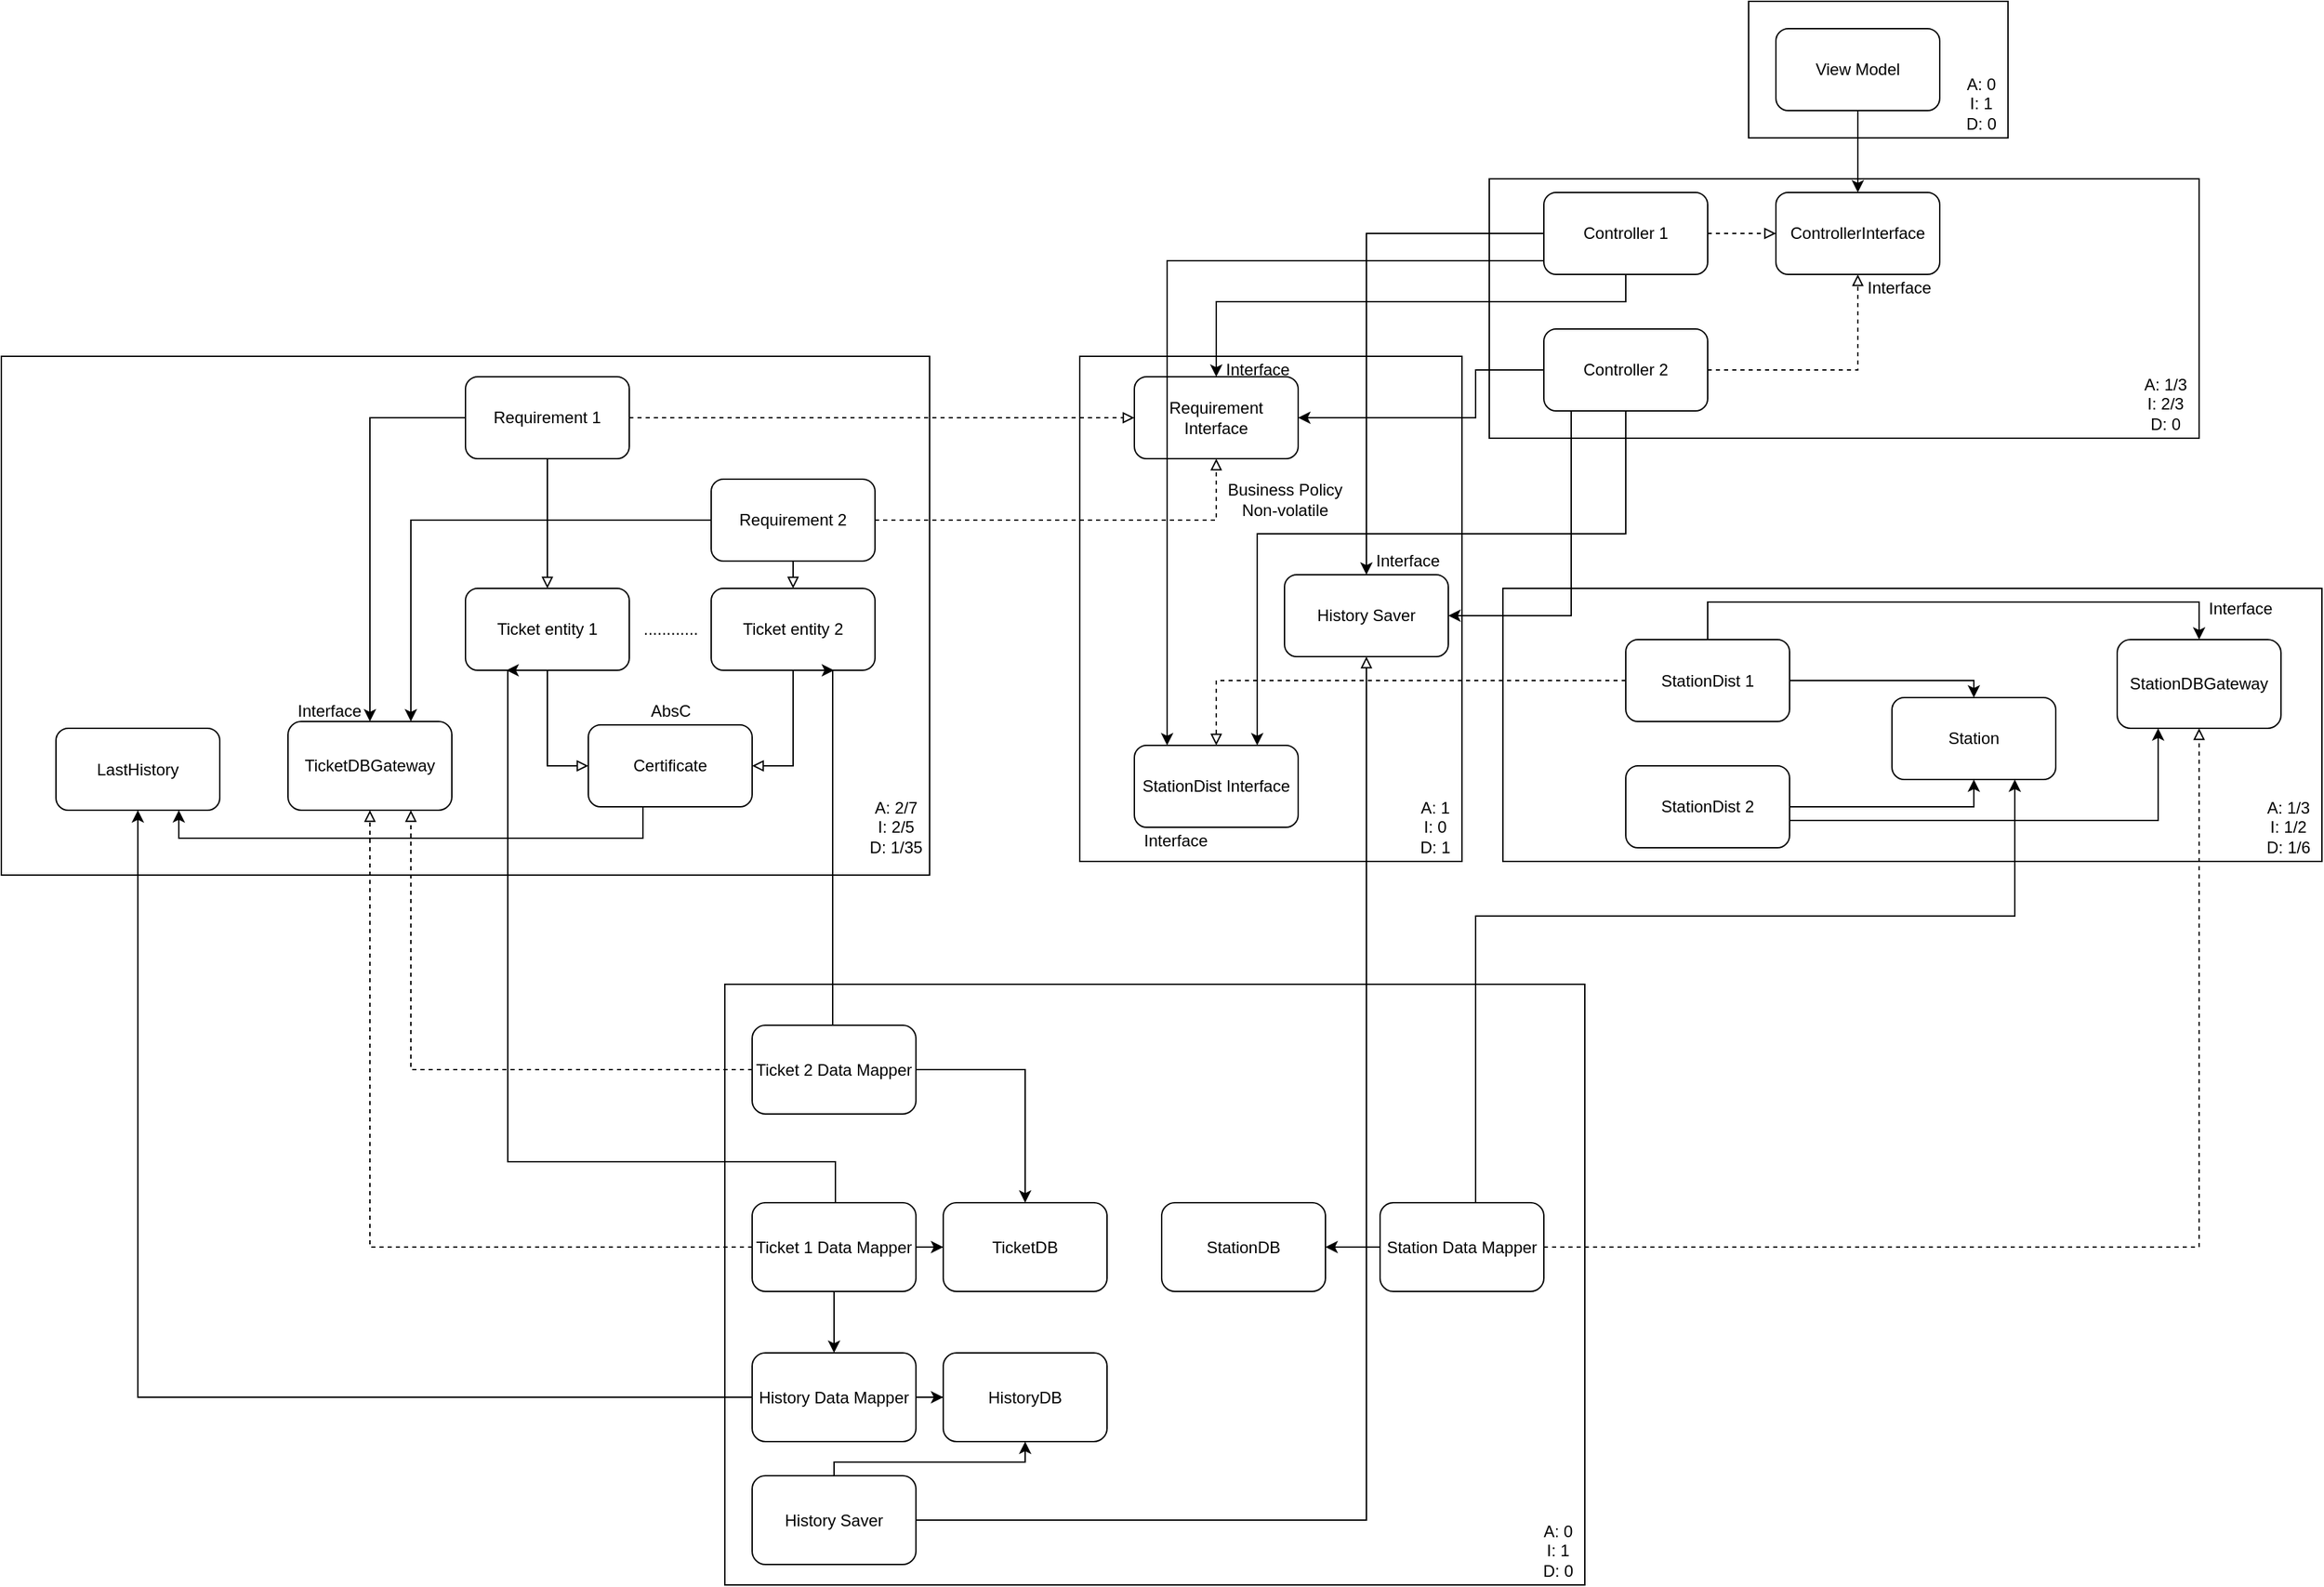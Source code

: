 <mxfile version="12.5.5" type="device"><diagram id="wCqT9ULWUr52XDbW0qeR" name="Page-1"><mxGraphModel dx="2482" dy="437" grid="1" gridSize="10" guides="1" tooltips="1" connect="1" arrows="1" fold="1" page="1" pageScale="1" pageWidth="850" pageHeight="1100" math="0" shadow="0"><root><mxCell id="0"/><mxCell id="1" parent="0"/><mxCell id="bZ5uiX0KFPJkwuG4PMnw-13" value="" style="rounded=0;whiteSpace=wrap;html=1;" parent="1" vertex="1"><mxGeometry x="-310" y="470" width="280" height="370" as="geometry"/></mxCell><mxCell id="AhwLLnE71SZLR-MWKFd7-20" value="" style="rounded=0;whiteSpace=wrap;html=1;" parent="1" vertex="1"><mxGeometry y="640" width="600" height="200" as="geometry"/></mxCell><mxCell id="AhwLLnE71SZLR-MWKFd7-12" value="" style="rounded=0;whiteSpace=wrap;html=1;" parent="1" vertex="1"><mxGeometry x="-1100" y="470" width="680" height="380" as="geometry"/></mxCell><mxCell id="6Q0kSvN6TkkJtrFqzURv-23" style="edgeStyle=orthogonalEdgeStyle;rounded=0;orthogonalLoop=1;jettySize=auto;html=1;entryX=0.75;entryY=1;entryDx=0;entryDy=0;" parent="1" source="AhwLLnE71SZLR-MWKFd7-6" target="6Q0kSvN6TkkJtrFqzURv-19" edge="1"><mxGeometry relative="1" as="geometry"><Array as="points"><mxPoint x="-630" y="823"/><mxPoint x="-970" y="823"/></Array></mxGeometry></mxCell><mxCell id="AhwLLnE71SZLR-MWKFd7-6" value="Certificate" style="rounded=1;whiteSpace=wrap;html=1;" parent="1" vertex="1"><mxGeometry x="-670" y="740" width="120" height="60" as="geometry"/></mxCell><mxCell id="AhwLLnE71SZLR-MWKFd7-9" style="edgeStyle=orthogonalEdgeStyle;rounded=0;orthogonalLoop=1;jettySize=auto;html=1;entryX=0.2;entryY=-0.05;entryDx=0;entryDy=0;entryPerimeter=0;strokeColor=none;" parent="1" source="AhwLLnE71SZLR-MWKFd7-7" target="AhwLLnE71SZLR-MWKFd7-6" edge="1"><mxGeometry relative="1" as="geometry"/></mxCell><mxCell id="AhwLLnE71SZLR-MWKFd7-11" style="edgeStyle=orthogonalEdgeStyle;orthogonalLoop=1;jettySize=auto;html=1;entryX=0;entryY=0.5;entryDx=0;entryDy=0;rounded=0;endArrow=block;endFill=0;" parent="1" source="AhwLLnE71SZLR-MWKFd7-7" target="AhwLLnE71SZLR-MWKFd7-6" edge="1"><mxGeometry relative="1" as="geometry"><Array as="points"><mxPoint x="-700" y="770"/></Array></mxGeometry></mxCell><mxCell id="AhwLLnE71SZLR-MWKFd7-7" value="Ticket entity 1" style="rounded=1;whiteSpace=wrap;html=1;" parent="1" vertex="1"><mxGeometry x="-760" y="640" width="120" height="60" as="geometry"/></mxCell><mxCell id="AhwLLnE71SZLR-MWKFd7-10" style="edgeStyle=orthogonalEdgeStyle;rounded=0;orthogonalLoop=1;jettySize=auto;html=1;entryX=1;entryY=0.5;entryDx=0;entryDy=0;endArrow=block;endFill=0;" parent="1" source="AhwLLnE71SZLR-MWKFd7-8" target="AhwLLnE71SZLR-MWKFd7-6" edge="1"><mxGeometry relative="1" as="geometry"/></mxCell><mxCell id="AhwLLnE71SZLR-MWKFd7-8" value="Ticket entity 2" style="rounded=1;whiteSpace=wrap;html=1;" parent="1" vertex="1"><mxGeometry x="-580" y="640" width="120" height="60" as="geometry"/></mxCell><mxCell id="AhwLLnE71SZLR-MWKFd7-16" style="edgeStyle=orthogonalEdgeStyle;rounded=0;orthogonalLoop=1;jettySize=auto;html=1;endArrow=block;endFill=0;exitX=0.5;exitY=1;exitDx=0;exitDy=0;entryX=0.5;entryY=0;entryDx=0;entryDy=0;" parent="1" source="AhwLLnE71SZLR-MWKFd7-13" target="AhwLLnE71SZLR-MWKFd7-7" edge="1"><mxGeometry relative="1" as="geometry"/></mxCell><mxCell id="bZ5uiX0KFPJkwuG4PMnw-19" style="edgeStyle=orthogonalEdgeStyle;rounded=0;orthogonalLoop=1;jettySize=auto;html=1;dashed=1;endArrow=block;endFill=0;" parent="1" source="AhwLLnE71SZLR-MWKFd7-13" target="bZ5uiX0KFPJkwuG4PMnw-12" edge="1"><mxGeometry relative="1" as="geometry"/></mxCell><mxCell id="bZ5uiX0KFPJkwuG4PMnw-47" style="edgeStyle=orthogonalEdgeStyle;rounded=0;orthogonalLoop=1;jettySize=auto;html=1;entryX=0.5;entryY=0;entryDx=0;entryDy=0;endArrow=classic;endFill=1;" parent="1" source="AhwLLnE71SZLR-MWKFd7-13" target="bZ5uiX0KFPJkwuG4PMnw-44" edge="1"><mxGeometry relative="1" as="geometry"/></mxCell><mxCell id="AhwLLnE71SZLR-MWKFd7-13" value="Requirement 1" style="rounded=1;whiteSpace=wrap;html=1;" parent="1" vertex="1"><mxGeometry x="-760" y="485" width="120" height="60" as="geometry"/></mxCell><mxCell id="AhwLLnE71SZLR-MWKFd7-17" style="edgeStyle=orthogonalEdgeStyle;rounded=0;orthogonalLoop=1;jettySize=auto;html=1;entryX=0.5;entryY=0;entryDx=0;entryDy=0;endArrow=block;endFill=0;exitX=0.5;exitY=1;exitDx=0;exitDy=0;" parent="1" source="AhwLLnE71SZLR-MWKFd7-14" target="AhwLLnE71SZLR-MWKFd7-8" edge="1"><mxGeometry relative="1" as="geometry"/></mxCell><mxCell id="bZ5uiX0KFPJkwuG4PMnw-17" style="edgeStyle=orthogonalEdgeStyle;rounded=0;orthogonalLoop=1;jettySize=auto;html=1;dashed=1;endArrow=block;endFill=0;" parent="1" source="AhwLLnE71SZLR-MWKFd7-14" target="bZ5uiX0KFPJkwuG4PMnw-12" edge="1"><mxGeometry relative="1" as="geometry"/></mxCell><mxCell id="bZ5uiX0KFPJkwuG4PMnw-49" style="edgeStyle=orthogonalEdgeStyle;rounded=0;orthogonalLoop=1;jettySize=auto;html=1;entryX=0.75;entryY=0;entryDx=0;entryDy=0;endArrow=classic;endFill=1;" parent="1" source="AhwLLnE71SZLR-MWKFd7-14" target="bZ5uiX0KFPJkwuG4PMnw-44" edge="1"><mxGeometry relative="1" as="geometry"/></mxCell><mxCell id="AhwLLnE71SZLR-MWKFd7-14" value="Requirement 2" style="rounded=1;whiteSpace=wrap;html=1;" parent="1" vertex="1"><mxGeometry x="-580" y="560" width="120" height="60" as="geometry"/></mxCell><mxCell id="bZ5uiX0KFPJkwuG4PMnw-15" style="edgeStyle=orthogonalEdgeStyle;rounded=0;orthogonalLoop=1;jettySize=auto;html=1;endArrow=block;endFill=0;dashed=1;" parent="1" source="AhwLLnE71SZLR-MWKFd7-22" target="bZ5uiX0KFPJkwuG4PMnw-11" edge="1"><mxGeometry relative="1" as="geometry"/></mxCell><mxCell id="T_JS-xOA_OJGs_UgKzaV-16" style="edgeStyle=orthogonalEdgeStyle;rounded=0;orthogonalLoop=1;jettySize=auto;html=1;entryX=0.5;entryY=0;entryDx=0;entryDy=0;exitX=0.5;exitY=0;exitDx=0;exitDy=0;" parent="1" source="AhwLLnE71SZLR-MWKFd7-22" target="bZ5uiX0KFPJkwuG4PMnw-37" edge="1"><mxGeometry relative="1" as="geometry"><Array as="points"><mxPoint x="150" y="650"/><mxPoint x="510" y="650"/></Array></mxGeometry></mxCell><mxCell id="6Q0kSvN6TkkJtrFqzURv-13" style="edgeStyle=orthogonalEdgeStyle;rounded=0;orthogonalLoop=1;jettySize=auto;html=1;entryX=0.5;entryY=0;entryDx=0;entryDy=0;" parent="1" source="AhwLLnE71SZLR-MWKFd7-22" target="T_JS-xOA_OJGs_UgKzaV-9" edge="1"><mxGeometry relative="1" as="geometry"><Array as="points"><mxPoint x="345" y="708"/></Array></mxGeometry></mxCell><mxCell id="AhwLLnE71SZLR-MWKFd7-22" value="StationDist 1" style="rounded=1;whiteSpace=wrap;html=1;" parent="1" vertex="1"><mxGeometry x="90" y="677.5" width="120" height="60" as="geometry"/></mxCell><mxCell id="6Q0kSvN6TkkJtrFqzURv-11" style="edgeStyle=orthogonalEdgeStyle;rounded=0;orthogonalLoop=1;jettySize=auto;html=1;entryX=0.5;entryY=1;entryDx=0;entryDy=0;" parent="1" source="AhwLLnE71SZLR-MWKFd7-23" target="T_JS-xOA_OJGs_UgKzaV-9" edge="1"><mxGeometry relative="1" as="geometry"/></mxCell><mxCell id="6Q0kSvN6TkkJtrFqzURv-12" style="edgeStyle=orthogonalEdgeStyle;rounded=0;orthogonalLoop=1;jettySize=auto;html=1;entryX=0.25;entryY=1;entryDx=0;entryDy=0;" parent="1" source="AhwLLnE71SZLR-MWKFd7-23" target="bZ5uiX0KFPJkwuG4PMnw-37" edge="1"><mxGeometry relative="1" as="geometry"><Array as="points"><mxPoint x="480" y="810"/></Array></mxGeometry></mxCell><mxCell id="AhwLLnE71SZLR-MWKFd7-23" value="StationDist 2" style="rounded=1;whiteSpace=wrap;html=1;" parent="1" vertex="1"><mxGeometry x="90" y="770" width="120" height="60" as="geometry"/></mxCell><mxCell id="AhwLLnE71SZLR-MWKFd7-53" value="............" style="text;html=1;align=center;verticalAlign=middle;resizable=0;points=[];autosize=1;" parent="1" vertex="1"><mxGeometry x="-640" y="660" width="60" height="20" as="geometry"/></mxCell><mxCell id="bZ5uiX0KFPJkwuG4PMnw-1" value="Business Policy&lt;br&gt;Non-volatile" style="text;html=1;align=center;verticalAlign=middle;resizable=0;points=[];autosize=1;" parent="1" vertex="1"><mxGeometry x="-210" y="560" width="100" height="30" as="geometry"/></mxCell><mxCell id="bZ5uiX0KFPJkwuG4PMnw-11" value="StationDist Interface" style="rounded=1;whiteSpace=wrap;html=1;" parent="1" vertex="1"><mxGeometry x="-270" y="755" width="120" height="60" as="geometry"/></mxCell><mxCell id="bZ5uiX0KFPJkwuG4PMnw-12" value="Requirement Interface" style="rounded=1;whiteSpace=wrap;html=1;" parent="1" vertex="1"><mxGeometry x="-270" y="485" width="120" height="60" as="geometry"/></mxCell><mxCell id="bZ5uiX0KFPJkwuG4PMnw-21" value="A: 2/7&lt;br&gt;I: 2/5&lt;br&gt;D: 1/35" style="text;html=1;align=center;verticalAlign=middle;resizable=0;points=[];autosize=1;" parent="1" vertex="1"><mxGeometry x="-470" y="790" width="50" height="50" as="geometry"/></mxCell><mxCell id="bZ5uiX0KFPJkwuG4PMnw-22" value="A: 1/3&lt;br&gt;I: 1/2&lt;br&gt;D: 1/6" style="text;html=1;align=center;verticalAlign=middle;resizable=0;points=[];autosize=1;" parent="1" vertex="1"><mxGeometry x="550" y="790" width="50" height="50" as="geometry"/></mxCell><mxCell id="bZ5uiX0KFPJkwuG4PMnw-23" value="A: 1&lt;br&gt;I: 0&lt;br&gt;D: 1" style="text;html=1;align=center;verticalAlign=middle;resizable=0;points=[];autosize=1;" parent="1" vertex="1"><mxGeometry x="-70" y="790" width="40" height="50" as="geometry"/></mxCell><mxCell id="bZ5uiX0KFPJkwuG4PMnw-25" value="Interface" style="text;html=1;align=center;verticalAlign=middle;resizable=0;points=[];autosize=1;" parent="1" vertex="1"><mxGeometry x="-270" y="815" width="60" height="20" as="geometry"/></mxCell><mxCell id="bZ5uiX0KFPJkwuG4PMnw-26" value="Interface" style="text;html=1;align=center;verticalAlign=middle;resizable=0;points=[];autosize=1;" parent="1" vertex="1"><mxGeometry x="-210" y="470" width="60" height="20" as="geometry"/></mxCell><mxCell id="bZ5uiX0KFPJkwuG4PMnw-27" value="AbsC" style="text;html=1;align=center;verticalAlign=middle;resizable=0;points=[];autosize=1;" parent="1" vertex="1"><mxGeometry x="-630" y="720" width="40" height="20" as="geometry"/></mxCell><mxCell id="bZ5uiX0KFPJkwuG4PMnw-29" value="" style="rounded=0;whiteSpace=wrap;html=1;" parent="1" vertex="1"><mxGeometry x="-570" y="930" width="630" height="440" as="geometry"/></mxCell><mxCell id="bZ5uiX0KFPJkwuG4PMnw-38" style="edgeStyle=orthogonalEdgeStyle;rounded=0;orthogonalLoop=1;jettySize=auto;html=1;entryX=0.5;entryY=1;entryDx=0;entryDy=0;dashed=1;endArrow=block;endFill=0;" parent="1" source="bZ5uiX0KFPJkwuG4PMnw-30" target="bZ5uiX0KFPJkwuG4PMnw-37" edge="1"><mxGeometry relative="1" as="geometry"/></mxCell><mxCell id="T_JS-xOA_OJGs_UgKzaV-8" style="edgeStyle=orthogonalEdgeStyle;rounded=0;orthogonalLoop=1;jettySize=auto;html=1;entryX=1;entryY=0.5;entryDx=0;entryDy=0;" parent="1" source="bZ5uiX0KFPJkwuG4PMnw-30" target="T_JS-xOA_OJGs_UgKzaV-7" edge="1"><mxGeometry relative="1" as="geometry"/></mxCell><mxCell id="6Q0kSvN6TkkJtrFqzURv-7" style="edgeStyle=orthogonalEdgeStyle;rounded=0;orthogonalLoop=1;jettySize=auto;html=1;entryX=0.75;entryY=1;entryDx=0;entryDy=0;" parent="1" source="bZ5uiX0KFPJkwuG4PMnw-30" target="T_JS-xOA_OJGs_UgKzaV-9" edge="1"><mxGeometry relative="1" as="geometry"><Array as="points"><mxPoint x="-20" y="880"/><mxPoint x="375" y="880"/></Array></mxGeometry></mxCell><mxCell id="bZ5uiX0KFPJkwuG4PMnw-30" value="Station Data Mapper" style="rounded=1;whiteSpace=wrap;html=1;" parent="1" vertex="1"><mxGeometry x="-90" y="1090" width="120" height="65" as="geometry"/></mxCell><mxCell id="bZ5uiX0KFPJkwuG4PMnw-37" value="StationDBGateway" style="rounded=1;whiteSpace=wrap;html=1;" parent="1" vertex="1"><mxGeometry x="450" y="677.5" width="120" height="65" as="geometry"/></mxCell><mxCell id="bZ5uiX0KFPJkwuG4PMnw-39" value="Interface" style="text;html=1;align=center;verticalAlign=middle;resizable=0;points=[];autosize=1;" parent="1" vertex="1"><mxGeometry x="510" y="645" width="60" height="20" as="geometry"/></mxCell><mxCell id="bZ5uiX0KFPJkwuG4PMnw-46" style="edgeStyle=orthogonalEdgeStyle;rounded=0;orthogonalLoop=1;jettySize=auto;html=1;entryX=0.5;entryY=1;entryDx=0;entryDy=0;endArrow=block;endFill=0;dashed=1;" parent="1" source="bZ5uiX0KFPJkwuG4PMnw-43" target="bZ5uiX0KFPJkwuG4PMnw-44" edge="1"><mxGeometry relative="1" as="geometry"/></mxCell><mxCell id="T_JS-xOA_OJGs_UgKzaV-6" style="edgeStyle=orthogonalEdgeStyle;rounded=0;orthogonalLoop=1;jettySize=auto;html=1;entryX=0;entryY=0.5;entryDx=0;entryDy=0;" parent="1" source="bZ5uiX0KFPJkwuG4PMnw-43" target="T_JS-xOA_OJGs_UgKzaV-5" edge="1"><mxGeometry relative="1" as="geometry"/></mxCell><mxCell id="6Q0kSvN6TkkJtrFqzURv-21" style="edgeStyle=orthogonalEdgeStyle;rounded=0;orthogonalLoop=1;jettySize=auto;html=1;entryX=0.5;entryY=0;entryDx=0;entryDy=0;" parent="1" source="bZ5uiX0KFPJkwuG4PMnw-43" target="6Q0kSvN6TkkJtrFqzURv-15" edge="1"><mxGeometry relative="1" as="geometry"/></mxCell><mxCell id="1o8yRlQH3pRWkMKvAD8h-3" style="edgeStyle=orthogonalEdgeStyle;rounded=0;orthogonalLoop=1;jettySize=auto;html=1;entryX=0.25;entryY=1;entryDx=0;entryDy=0;" parent="1" source="bZ5uiX0KFPJkwuG4PMnw-43" target="AhwLLnE71SZLR-MWKFd7-7" edge="1"><mxGeometry relative="1" as="geometry"><Array as="points"><mxPoint x="-489" y="1060"/><mxPoint x="-729" y="1060"/></Array></mxGeometry></mxCell><mxCell id="bZ5uiX0KFPJkwuG4PMnw-43" value="Ticket 1 Data Mapper" style="rounded=1;whiteSpace=wrap;html=1;" parent="1" vertex="1"><mxGeometry x="-550" y="1090" width="120" height="65" as="geometry"/></mxCell><mxCell id="bZ5uiX0KFPJkwuG4PMnw-44" value="TicketDBGateway" style="rounded=1;whiteSpace=wrap;html=1;" parent="1" vertex="1"><mxGeometry x="-890" y="737.5" width="120" height="65" as="geometry"/></mxCell><mxCell id="bZ5uiX0KFPJkwuG4PMnw-45" value="Interface" style="text;html=1;align=center;verticalAlign=middle;resizable=0;points=[];autosize=1;" parent="1" vertex="1"><mxGeometry x="-890" y="720" width="60" height="20" as="geometry"/></mxCell><mxCell id="bZ5uiX0KFPJkwuG4PMnw-50" value="A: 0&lt;br&gt;I: 1&lt;br&gt;D: 0" style="text;html=1;align=center;verticalAlign=middle;resizable=0;points=[];autosize=1;" parent="1" vertex="1"><mxGeometry x="20" y="1320" width="40" height="50" as="geometry"/></mxCell><mxCell id="bZ5uiX0KFPJkwuG4PMnw-51" value="" style="rounded=0;whiteSpace=wrap;html=1;" parent="1" vertex="1"><mxGeometry x="-10" y="340" width="520" height="190" as="geometry"/></mxCell><mxCell id="bZ5uiX0KFPJkwuG4PMnw-55" style="edgeStyle=orthogonalEdgeStyle;rounded=0;orthogonalLoop=1;jettySize=auto;html=1;endArrow=classic;endFill=1;" parent="1" source="bZ5uiX0KFPJkwuG4PMnw-52" target="bZ5uiX0KFPJkwuG4PMnw-12" edge="1"><mxGeometry relative="1" as="geometry"><Array as="points"><mxPoint x="90" y="430"/><mxPoint x="-210" y="430"/></Array></mxGeometry></mxCell><mxCell id="bZ5uiX0KFPJkwuG4PMnw-68" style="edgeStyle=orthogonalEdgeStyle;rounded=0;orthogonalLoop=1;jettySize=auto;html=1;entryX=0;entryY=0.5;entryDx=0;entryDy=0;endArrow=block;endFill=0;dashed=1;" parent="1" source="bZ5uiX0KFPJkwuG4PMnw-52" target="bZ5uiX0KFPJkwuG4PMnw-65" edge="1"><mxGeometry relative="1" as="geometry"/></mxCell><mxCell id="6Q0kSvN6TkkJtrFqzURv-31" style="edgeStyle=orthogonalEdgeStyle;rounded=0;orthogonalLoop=1;jettySize=auto;html=1;" parent="1" source="bZ5uiX0KFPJkwuG4PMnw-52" target="6Q0kSvN6TkkJtrFqzURv-24" edge="1"><mxGeometry relative="1" as="geometry"/></mxCell><mxCell id="bZ5uiX0KFPJkwuG4PMnw-52" value="Controller 1" style="rounded=1;whiteSpace=wrap;html=1;" parent="1" vertex="1"><mxGeometry x="30" y="350" width="120" height="60" as="geometry"/></mxCell><mxCell id="bZ5uiX0KFPJkwuG4PMnw-57" style="edgeStyle=orthogonalEdgeStyle;rounded=0;orthogonalLoop=1;jettySize=auto;html=1;entryX=1;entryY=0.5;entryDx=0;entryDy=0;endArrow=classic;endFill=1;" parent="1" source="bZ5uiX0KFPJkwuG4PMnw-53" target="bZ5uiX0KFPJkwuG4PMnw-12" edge="1"><mxGeometry relative="1" as="geometry"><Array as="points"><mxPoint x="-20" y="480"/><mxPoint x="-20" y="515"/></Array></mxGeometry></mxCell><mxCell id="bZ5uiX0KFPJkwuG4PMnw-70" style="edgeStyle=orthogonalEdgeStyle;rounded=0;orthogonalLoop=1;jettySize=auto;html=1;dashed=1;endArrow=block;endFill=0;" parent="1" source="bZ5uiX0KFPJkwuG4PMnw-53" target="bZ5uiX0KFPJkwuG4PMnw-65" edge="1"><mxGeometry relative="1" as="geometry"/></mxCell><mxCell id="6Q0kSvN6TkkJtrFqzURv-32" style="edgeStyle=orthogonalEdgeStyle;rounded=0;orthogonalLoop=1;jettySize=auto;html=1;entryX=1;entryY=0.5;entryDx=0;entryDy=0;" parent="1" source="bZ5uiX0KFPJkwuG4PMnw-53" target="6Q0kSvN6TkkJtrFqzURv-24" edge="1"><mxGeometry relative="1" as="geometry"><Array as="points"><mxPoint x="50" y="660"/></Array></mxGeometry></mxCell><mxCell id="bZ5uiX0KFPJkwuG4PMnw-53" value="Controller 2" style="rounded=1;whiteSpace=wrap;html=1;" parent="1" vertex="1"><mxGeometry x="30" y="450" width="120" height="60" as="geometry"/></mxCell><mxCell id="bZ5uiX0KFPJkwuG4PMnw-61" value="A: 1/3&lt;br&gt;I: 2/3&lt;br&gt;D: 0" style="text;html=1;align=center;verticalAlign=middle;resizable=0;points=[];autosize=1;" parent="1" vertex="1"><mxGeometry x="460" y="480" width="50" height="50" as="geometry"/></mxCell><mxCell id="bZ5uiX0KFPJkwuG4PMnw-62" value="" style="rounded=0;whiteSpace=wrap;html=1;" parent="1" vertex="1"><mxGeometry x="180" y="210" width="190" height="100" as="geometry"/></mxCell><mxCell id="bZ5uiX0KFPJkwuG4PMnw-71" style="edgeStyle=orthogonalEdgeStyle;rounded=0;orthogonalLoop=1;jettySize=auto;html=1;entryX=0.5;entryY=0;entryDx=0;entryDy=0;endArrow=classic;endFill=1;" parent="1" source="bZ5uiX0KFPJkwuG4PMnw-63" target="bZ5uiX0KFPJkwuG4PMnw-65" edge="1"><mxGeometry relative="1" as="geometry"/></mxCell><mxCell id="bZ5uiX0KFPJkwuG4PMnw-63" value="View Model" style="rounded=1;whiteSpace=wrap;html=1;" parent="1" vertex="1"><mxGeometry x="200" y="230" width="120" height="60" as="geometry"/></mxCell><mxCell id="bZ5uiX0KFPJkwuG4PMnw-65" value="ControllerInterface" style="rounded=1;whiteSpace=wrap;html=1;" parent="1" vertex="1"><mxGeometry x="200" y="350" width="120" height="60" as="geometry"/></mxCell><mxCell id="bZ5uiX0KFPJkwuG4PMnw-72" value="Interface" style="text;html=1;align=center;verticalAlign=middle;resizable=0;points=[];autosize=1;" parent="1" vertex="1"><mxGeometry x="260" y="410" width="60" height="20" as="geometry"/></mxCell><mxCell id="bZ5uiX0KFPJkwuG4PMnw-73" value="A: 0&lt;br&gt;I: 1&lt;br&gt;D: 0" style="text;html=1;align=center;verticalAlign=middle;resizable=0;points=[];autosize=1;" parent="1" vertex="1"><mxGeometry x="330" y="260" width="40" height="50" as="geometry"/></mxCell><mxCell id="T_JS-xOA_OJGs_UgKzaV-5" value="TicketDB" style="rounded=1;whiteSpace=wrap;html=1;" parent="1" vertex="1"><mxGeometry x="-410" y="1090" width="120" height="65" as="geometry"/></mxCell><mxCell id="T_JS-xOA_OJGs_UgKzaV-7" value="StationDB" style="rounded=1;whiteSpace=wrap;html=1;" parent="1" vertex="1"><mxGeometry x="-250" y="1090" width="120" height="65" as="geometry"/></mxCell><mxCell id="T_JS-xOA_OJGs_UgKzaV-9" value="Station" style="rounded=1;whiteSpace=wrap;html=1;" parent="1" vertex="1"><mxGeometry x="285" y="720" width="120" height="60" as="geometry"/></mxCell><mxCell id="6Q0kSvN6TkkJtrFqzURv-17" style="edgeStyle=orthogonalEdgeStyle;rounded=0;orthogonalLoop=1;jettySize=auto;html=1;" parent="1" source="6Q0kSvN6TkkJtrFqzURv-15" target="6Q0kSvN6TkkJtrFqzURv-16" edge="1"><mxGeometry relative="1" as="geometry"/></mxCell><mxCell id="6Q0kSvN6TkkJtrFqzURv-22" style="edgeStyle=orthogonalEdgeStyle;rounded=0;orthogonalLoop=1;jettySize=auto;html=1;" parent="1" source="6Q0kSvN6TkkJtrFqzURv-15" target="6Q0kSvN6TkkJtrFqzURv-19" edge="1"><mxGeometry relative="1" as="geometry"/></mxCell><mxCell id="6Q0kSvN6TkkJtrFqzURv-15" value="History Data Mapper" style="rounded=1;whiteSpace=wrap;html=1;" parent="1" vertex="1"><mxGeometry x="-550" y="1200" width="120" height="65" as="geometry"/></mxCell><mxCell id="6Q0kSvN6TkkJtrFqzURv-16" value="HistoryDB" style="rounded=1;whiteSpace=wrap;html=1;" parent="1" vertex="1"><mxGeometry x="-410" y="1200" width="120" height="65" as="geometry"/></mxCell><mxCell id="6Q0kSvN6TkkJtrFqzURv-19" value="LastHistory" style="rounded=1;whiteSpace=wrap;html=1;" parent="1" vertex="1"><mxGeometry x="-1060" y="742.5" width="120" height="60" as="geometry"/></mxCell><mxCell id="6Q0kSvN6TkkJtrFqzURv-24" value="History Saver" style="rounded=1;whiteSpace=wrap;html=1;" parent="1" vertex="1"><mxGeometry x="-160" y="630" width="120" height="60" as="geometry"/></mxCell><mxCell id="bZ5uiX0KFPJkwuG4PMnw-56" style="edgeStyle=orthogonalEdgeStyle;rounded=0;orthogonalLoop=1;jettySize=auto;html=1;entryX=0.2;entryY=0;entryDx=0;entryDy=0;entryPerimeter=0;endArrow=classic;endFill=1;" parent="1" source="bZ5uiX0KFPJkwuG4PMnw-52" target="bZ5uiX0KFPJkwuG4PMnw-11" edge="1"><mxGeometry relative="1" as="geometry"><Array as="points"><mxPoint x="-246" y="400"/></Array></mxGeometry></mxCell><mxCell id="bZ5uiX0KFPJkwuG4PMnw-58" style="edgeStyle=orthogonalEdgeStyle;rounded=0;orthogonalLoop=1;jettySize=auto;html=1;endArrow=classic;endFill=1;entryX=0.75;entryY=0;entryDx=0;entryDy=0;" parent="1" source="bZ5uiX0KFPJkwuG4PMnw-53" target="bZ5uiX0KFPJkwuG4PMnw-11" edge="1"><mxGeometry relative="1" as="geometry"><mxPoint x="-180" y="750" as="targetPoint"/><Array as="points"><mxPoint x="90" y="600"/><mxPoint x="-180" y="600"/></Array></mxGeometry></mxCell><mxCell id="6Q0kSvN6TkkJtrFqzURv-30" value="Interface" style="text;html=1;align=center;verticalAlign=middle;resizable=0;points=[];autosize=1;" parent="1" vertex="1"><mxGeometry x="-100" y="610" width="60" height="20" as="geometry"/></mxCell><mxCell id="6Q0kSvN6TkkJtrFqzURv-34" style="edgeStyle=orthogonalEdgeStyle;rounded=0;orthogonalLoop=1;jettySize=auto;html=1;entryX=0.5;entryY=1;entryDx=0;entryDy=0;" parent="1" source="6Q0kSvN6TkkJtrFqzURv-33" target="6Q0kSvN6TkkJtrFqzURv-16" edge="1"><mxGeometry relative="1" as="geometry"><Array as="points"><mxPoint x="-490" y="1280"/><mxPoint x="-350" y="1280"/></Array></mxGeometry></mxCell><mxCell id="6Q0kSvN6TkkJtrFqzURv-35" style="edgeStyle=orthogonalEdgeStyle;rounded=0;orthogonalLoop=1;jettySize=auto;html=1;endArrow=block;endFill=0;" parent="1" source="6Q0kSvN6TkkJtrFqzURv-33" target="6Q0kSvN6TkkJtrFqzURv-24" edge="1"><mxGeometry relative="1" as="geometry"/></mxCell><mxCell id="6Q0kSvN6TkkJtrFqzURv-33" value="History Saver" style="rounded=1;whiteSpace=wrap;html=1;" parent="1" vertex="1"><mxGeometry x="-550" y="1290" width="120" height="65" as="geometry"/></mxCell><mxCell id="1o8yRlQH3pRWkMKvAD8h-2" style="edgeStyle=orthogonalEdgeStyle;rounded=0;orthogonalLoop=1;jettySize=auto;html=1;entryX=0.75;entryY=1;entryDx=0;entryDy=0;" parent="1" source="1o8yRlQH3pRWkMKvAD8h-1" target="AhwLLnE71SZLR-MWKFd7-8" edge="1"><mxGeometry relative="1" as="geometry"><Array as="points"><mxPoint x="-491" y="880"/><mxPoint x="-491" y="880"/></Array></mxGeometry></mxCell><mxCell id="1o8yRlQH3pRWkMKvAD8h-4" style="edgeStyle=orthogonalEdgeStyle;rounded=0;orthogonalLoop=1;jettySize=auto;html=1;entryX=0.75;entryY=1;entryDx=0;entryDy=0;dashed=1;endArrow=block;endFill=0;" parent="1" source="1o8yRlQH3pRWkMKvAD8h-1" target="bZ5uiX0KFPJkwuG4PMnw-44" edge="1"><mxGeometry relative="1" as="geometry"/></mxCell><mxCell id="LFS43AasOEWYuk_fToY3-1" style="edgeStyle=orthogonalEdgeStyle;rounded=0;orthogonalLoop=1;jettySize=auto;html=1;entryX=0.5;entryY=0;entryDx=0;entryDy=0;" edge="1" parent="1" source="1o8yRlQH3pRWkMKvAD8h-1" target="T_JS-xOA_OJGs_UgKzaV-5"><mxGeometry relative="1" as="geometry"/></mxCell><mxCell id="1o8yRlQH3pRWkMKvAD8h-1" value="Ticket 2 Data Mapper" style="rounded=1;whiteSpace=wrap;html=1;" parent="1" vertex="1"><mxGeometry x="-550" y="960" width="120" height="65" as="geometry"/></mxCell></root></mxGraphModel></diagram></mxfile>
